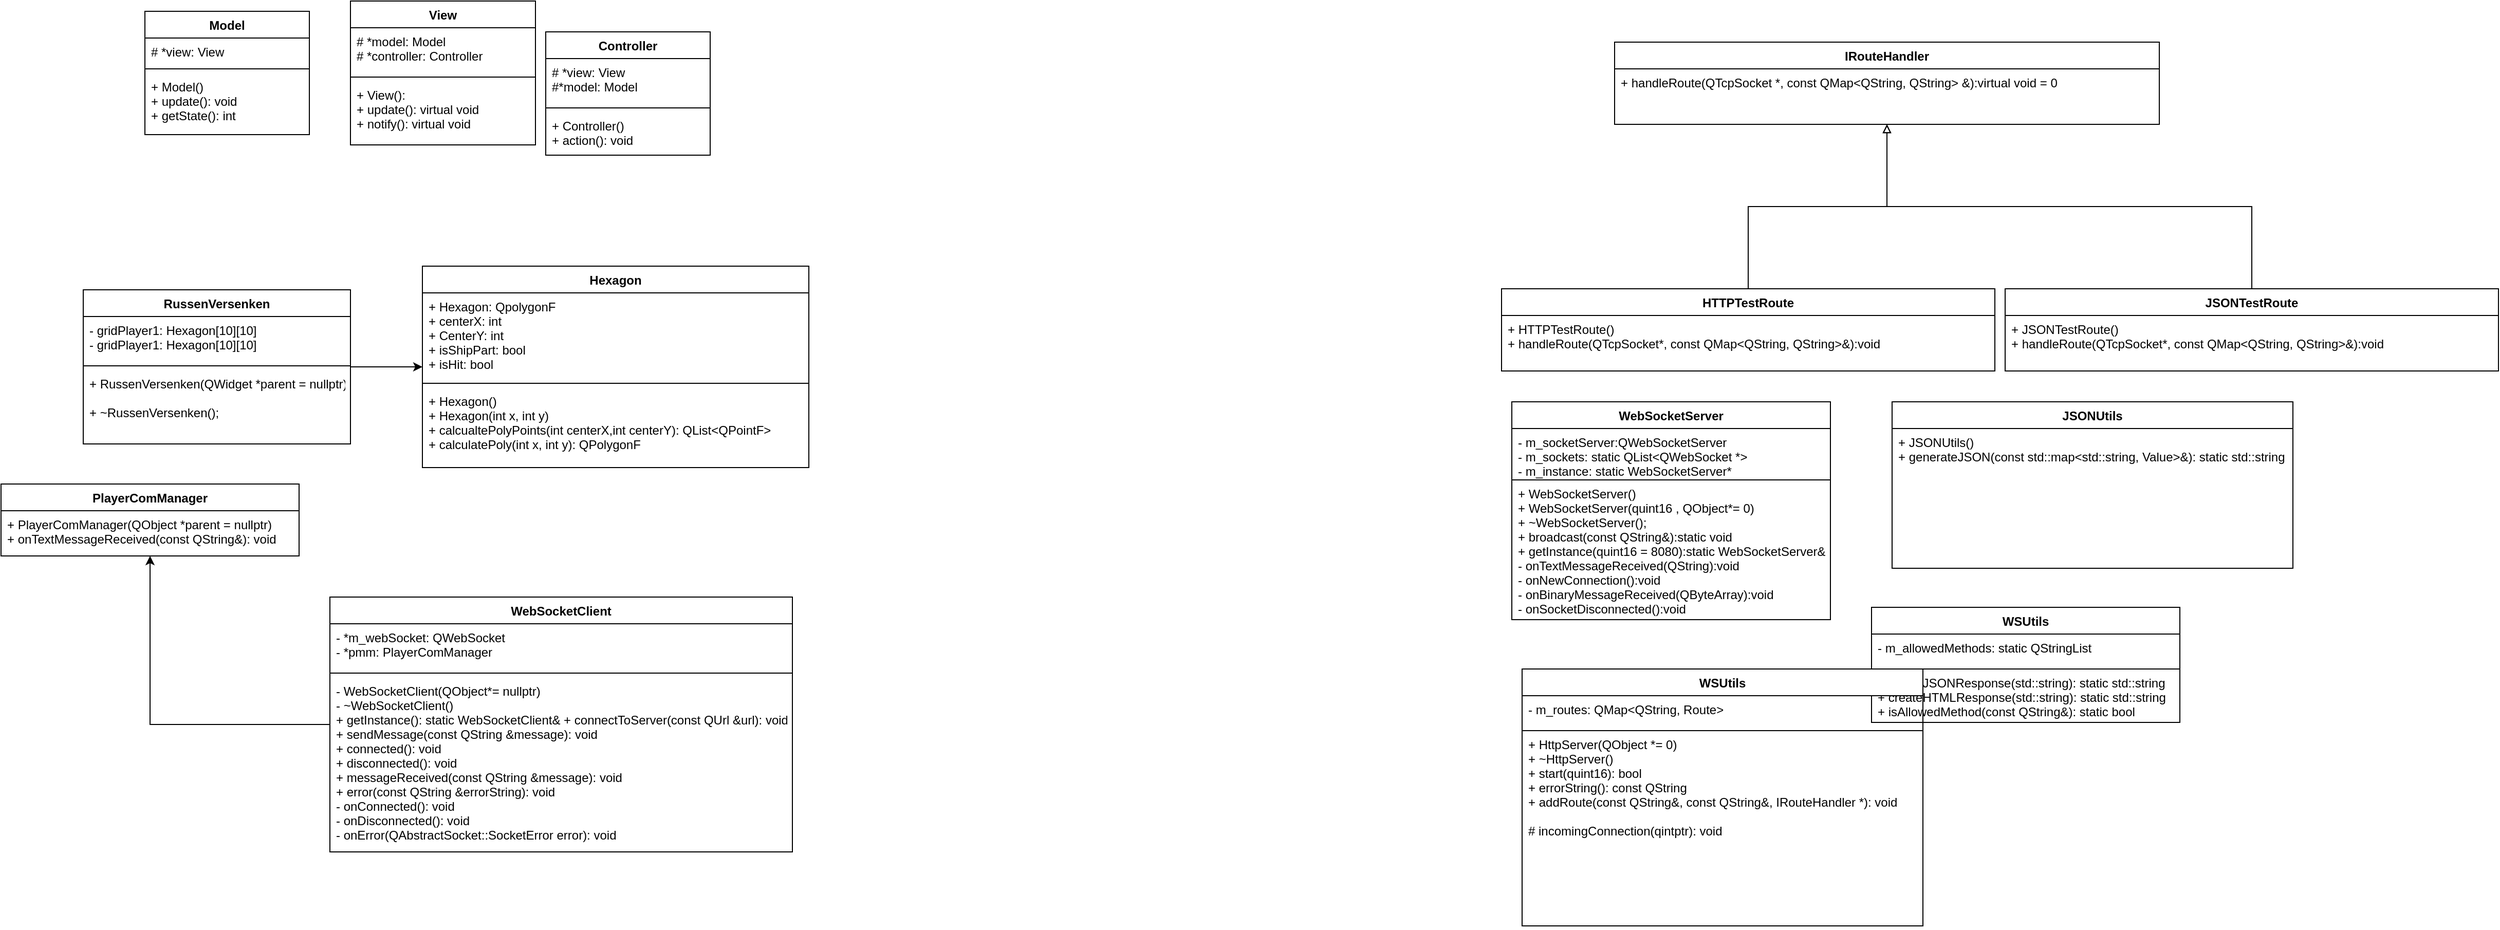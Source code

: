 <mxfile version="20.4.1" type="device"><diagram id="C5RBs43oDa-KdzZeNtuy" name="Page-1"><mxGraphModel dx="1160" dy="779" grid="1" gridSize="10" guides="1" tooltips="1" connect="1" arrows="1" fold="1" page="1" pageScale="1" pageWidth="827" pageHeight="1169" math="0" shadow="0"><root><mxCell id="WIyWlLk6GJQsqaUBKTNV-0"/><mxCell id="WIyWlLk6GJQsqaUBKTNV-1" parent="WIyWlLk6GJQsqaUBKTNV-0"/><mxCell id="WUaCyGji0vUc6YbuWgMS-0" value="Model" style="swimlane;fontStyle=1;align=center;verticalAlign=top;childLayout=stackLayout;horizontal=1;startSize=26;horizontalStack=0;resizeParent=1;resizeParentMax=0;resizeLast=0;collapsible=1;marginBottom=0;" vertex="1" parent="WIyWlLk6GJQsqaUBKTNV-1"><mxGeometry x="160" y="100" width="160" height="120" as="geometry"/></mxCell><mxCell id="WUaCyGji0vUc6YbuWgMS-1" value="# *view: View &#xA;&#xA;&#xA;&#xA;&#xA;&#xA;" style="text;strokeColor=none;fillColor=none;align=left;verticalAlign=top;spacingLeft=4;spacingRight=4;overflow=hidden;rotatable=0;points=[[0,0.5],[1,0.5]];portConstraint=eastwest;" vertex="1" parent="WUaCyGji0vUc6YbuWgMS-0"><mxGeometry y="26" width="160" height="26" as="geometry"/></mxCell><mxCell id="WUaCyGji0vUc6YbuWgMS-2" value="" style="line;strokeWidth=1;fillColor=none;align=left;verticalAlign=middle;spacingTop=-1;spacingLeft=3;spacingRight=3;rotatable=0;labelPosition=right;points=[];portConstraint=eastwest;strokeColor=inherit;" vertex="1" parent="WUaCyGji0vUc6YbuWgMS-0"><mxGeometry y="52" width="160" height="8" as="geometry"/></mxCell><mxCell id="WUaCyGji0vUc6YbuWgMS-3" value="+ Model()&#xA;    + update(): void &#xA;    + getState(): int " style="text;strokeColor=none;fillColor=none;align=left;verticalAlign=top;spacingLeft=4;spacingRight=4;overflow=hidden;rotatable=0;points=[[0,0.5],[1,0.5]];portConstraint=eastwest;" vertex="1" parent="WUaCyGji0vUc6YbuWgMS-0"><mxGeometry y="60" width="160" height="60" as="geometry"/></mxCell><mxCell id="WUaCyGji0vUc6YbuWgMS-4" value="Controller" style="swimlane;fontStyle=1;align=center;verticalAlign=top;childLayout=stackLayout;horizontal=1;startSize=26;horizontalStack=0;resizeParent=1;resizeParentMax=0;resizeLast=0;collapsible=1;marginBottom=0;" vertex="1" parent="WIyWlLk6GJQsqaUBKTNV-1"><mxGeometry x="550" y="120" width="160" height="120" as="geometry"/></mxCell><mxCell id="WUaCyGji0vUc6YbuWgMS-5" value="# *view: View &#xA;#*model: Model " style="text;strokeColor=none;fillColor=none;align=left;verticalAlign=top;spacingLeft=4;spacingRight=4;overflow=hidden;rotatable=0;points=[[0,0.5],[1,0.5]];portConstraint=eastwest;" vertex="1" parent="WUaCyGji0vUc6YbuWgMS-4"><mxGeometry y="26" width="160" height="44" as="geometry"/></mxCell><mxCell id="WUaCyGji0vUc6YbuWgMS-6" value="" style="line;strokeWidth=1;fillColor=none;align=left;verticalAlign=middle;spacingTop=-1;spacingLeft=3;spacingRight=3;rotatable=0;labelPosition=right;points=[];portConstraint=eastwest;strokeColor=inherit;" vertex="1" parent="WUaCyGji0vUc6YbuWgMS-4"><mxGeometry y="70" width="160" height="8" as="geometry"/></mxCell><mxCell id="WUaCyGji0vUc6YbuWgMS-7" value="+ Controller()&#xA;+ action(): void " style="text;strokeColor=none;fillColor=none;align=left;verticalAlign=top;spacingLeft=4;spacingRight=4;overflow=hidden;rotatable=0;points=[[0,0.5],[1,0.5]];portConstraint=eastwest;" vertex="1" parent="WUaCyGji0vUc6YbuWgMS-4"><mxGeometry y="78" width="160" height="42" as="geometry"/></mxCell><mxCell id="WUaCyGji0vUc6YbuWgMS-8" value="View" style="swimlane;fontStyle=1;align=center;verticalAlign=top;childLayout=stackLayout;horizontal=1;startSize=26;horizontalStack=0;resizeParent=1;resizeParentMax=0;resizeLast=0;collapsible=1;marginBottom=0;" vertex="1" parent="WIyWlLk6GJQsqaUBKTNV-1"><mxGeometry x="360" y="90" width="180" height="140" as="geometry"/></mxCell><mxCell id="WUaCyGji0vUc6YbuWgMS-9" value="# *model: Model &#xA;# *controller: Controller" style="text;strokeColor=none;fillColor=none;align=left;verticalAlign=top;spacingLeft=4;spacingRight=4;overflow=hidden;rotatable=0;points=[[0,0.5],[1,0.5]];portConstraint=eastwest;" vertex="1" parent="WUaCyGji0vUc6YbuWgMS-8"><mxGeometry y="26" width="180" height="44" as="geometry"/></mxCell><mxCell id="WUaCyGji0vUc6YbuWgMS-10" value="" style="line;strokeWidth=1;fillColor=none;align=left;verticalAlign=middle;spacingTop=-1;spacingLeft=3;spacingRight=3;rotatable=0;labelPosition=right;points=[];portConstraint=eastwest;strokeColor=inherit;" vertex="1" parent="WUaCyGji0vUc6YbuWgMS-8"><mxGeometry y="70" width="180" height="8" as="geometry"/></mxCell><mxCell id="WUaCyGji0vUc6YbuWgMS-11" value="+ View():&#xA;+ update(): virtual void&#xA;+ notify(): virtual void " style="text;strokeColor=none;fillColor=none;align=left;verticalAlign=top;spacingLeft=4;spacingRight=4;overflow=hidden;rotatable=0;points=[[0,0.5],[1,0.5]];portConstraint=eastwest;" vertex="1" parent="WUaCyGji0vUc6YbuWgMS-8"><mxGeometry y="78" width="180" height="62" as="geometry"/></mxCell><mxCell id="WUaCyGji0vUc6YbuWgMS-50" style="edgeStyle=orthogonalEdgeStyle;rounded=0;orthogonalLoop=1;jettySize=auto;html=1;endArrow=classic;endFill=1;" edge="1" parent="WIyWlLk6GJQsqaUBKTNV-1" source="WUaCyGji0vUc6YbuWgMS-12" target="WUaCyGji0vUc6YbuWgMS-16"><mxGeometry relative="1" as="geometry"/></mxCell><mxCell id="WUaCyGji0vUc6YbuWgMS-12" value="RussenVersenken" style="swimlane;fontStyle=1;align=center;verticalAlign=top;childLayout=stackLayout;horizontal=1;startSize=26;horizontalStack=0;resizeParent=1;resizeParentMax=0;resizeLast=0;collapsible=1;marginBottom=0;" vertex="1" parent="WIyWlLk6GJQsqaUBKTNV-1"><mxGeometry x="100" y="371" width="260" height="150" as="geometry"/></mxCell><mxCell id="WUaCyGji0vUc6YbuWgMS-13" value="- gridPlayer1: Hexagon[10][10]&#xA;- gridPlayer1: Hexagon[10][10]" style="text;strokeColor=none;fillColor=none;align=left;verticalAlign=top;spacingLeft=4;spacingRight=4;overflow=hidden;rotatable=0;points=[[0,0.5],[1,0.5]];portConstraint=eastwest;" vertex="1" parent="WUaCyGji0vUc6YbuWgMS-12"><mxGeometry y="26" width="260" height="44" as="geometry"/></mxCell><mxCell id="WUaCyGji0vUc6YbuWgMS-14" value="" style="line;strokeWidth=1;fillColor=none;align=left;verticalAlign=middle;spacingTop=-1;spacingLeft=3;spacingRight=3;rotatable=0;labelPosition=right;points=[];portConstraint=eastwest;strokeColor=inherit;" vertex="1" parent="WUaCyGji0vUc6YbuWgMS-12"><mxGeometry y="70" width="260" height="8" as="geometry"/></mxCell><mxCell id="WUaCyGji0vUc6YbuWgMS-15" value="+ RussenVersenken(QWidget *parent = nullptr);&#xA;&#xA;    + ~RussenVersenken();" style="text;strokeColor=none;fillColor=none;align=left;verticalAlign=top;spacingLeft=4;spacingRight=4;overflow=hidden;rotatable=0;points=[[0,0.5],[1,0.5]];portConstraint=eastwest;" vertex="1" parent="WUaCyGji0vUc6YbuWgMS-12"><mxGeometry y="78" width="260" height="72" as="geometry"/></mxCell><mxCell id="WUaCyGji0vUc6YbuWgMS-16" value="Hexagon" style="swimlane;fontStyle=1;align=center;verticalAlign=top;childLayout=stackLayout;horizontal=1;startSize=26;horizontalStack=0;resizeParent=1;resizeParentMax=0;resizeLast=0;collapsible=1;marginBottom=0;" vertex="1" parent="WIyWlLk6GJQsqaUBKTNV-1"><mxGeometry x="430" y="348" width="376" height="196" as="geometry"/></mxCell><mxCell id="WUaCyGji0vUc6YbuWgMS-17" value="+ Hexagon: QpolygonF&#xA;+ centerX: int&#xA;+ CenterY: int&#xA;+ isShipPart: bool&#xA;+ isHit: bool&#xA;" style="text;strokeColor=none;fillColor=none;align=left;verticalAlign=top;spacingLeft=4;spacingRight=4;overflow=hidden;rotatable=0;points=[[0,0.5],[1,0.5]];portConstraint=eastwest;" vertex="1" parent="WUaCyGji0vUc6YbuWgMS-16"><mxGeometry y="26" width="376" height="84" as="geometry"/></mxCell><mxCell id="WUaCyGji0vUc6YbuWgMS-18" value="" style="line;strokeWidth=1;fillColor=none;align=left;verticalAlign=middle;spacingTop=-1;spacingLeft=3;spacingRight=3;rotatable=0;labelPosition=right;points=[];portConstraint=eastwest;strokeColor=inherit;" vertex="1" parent="WUaCyGji0vUc6YbuWgMS-16"><mxGeometry y="110" width="376" height="8" as="geometry"/></mxCell><mxCell id="WUaCyGji0vUc6YbuWgMS-19" value="+ Hexagon()&#xA;+ Hexagon(int x, int y)&#xA;+ calcualtePolyPoints(int centerX,int centerY): QList&lt;QPointF&gt;&#xA;+ calculatePoly(int x, int y): QPolygonF &#xA;" style="text;strokeColor=none;fillColor=none;align=left;verticalAlign=top;spacingLeft=4;spacingRight=4;overflow=hidden;rotatable=0;points=[[0,0.5],[1,0.5]];portConstraint=eastwest;fontStyle=0" vertex="1" parent="WUaCyGji0vUc6YbuWgMS-16"><mxGeometry y="118" width="376" height="78" as="geometry"/></mxCell><mxCell id="WUaCyGji0vUc6YbuWgMS-37" style="edgeStyle=orthogonalEdgeStyle;rounded=0;orthogonalLoop=1;jettySize=auto;html=1;exitX=0.5;exitY=0;exitDx=0;exitDy=0;entryX=0.5;entryY=1;entryDx=0;entryDy=0;endArrow=block;endFill=0;" edge="1" parent="WIyWlLk6GJQsqaUBKTNV-1" source="WUaCyGji0vUc6YbuWgMS-24" target="WUaCyGji0vUc6YbuWgMS-32"><mxGeometry relative="1" as="geometry"/></mxCell><mxCell id="WUaCyGji0vUc6YbuWgMS-24" value="HTTPTestRoute" style="swimlane;fontStyle=1;childLayout=stackLayout;horizontal=1;startSize=26;fillColor=default;horizontalStack=0;resizeParent=1;resizeParentMax=0;resizeLast=0;collapsible=1;marginBottom=0;verticalAlign=top;" vertex="1" parent="WIyWlLk6GJQsqaUBKTNV-1"><mxGeometry x="1480" y="370" width="480" height="80" as="geometry"/></mxCell><mxCell id="WUaCyGji0vUc6YbuWgMS-25" value="+ HTTPTestRoute()&#xA;    + handleRoute(QTcpSocket*, const QMap&lt;QString, QString&gt;&amp;):void" style="text;strokeColor=none;fillColor=none;align=left;verticalAlign=top;spacingLeft=4;spacingRight=4;overflow=hidden;rotatable=0;points=[[0,0.5],[1,0.5]];portConstraint=eastwest;" vertex="1" parent="WUaCyGji0vUc6YbuWgMS-24"><mxGeometry y="26" width="480" height="54" as="geometry"/></mxCell><mxCell id="WUaCyGji0vUc6YbuWgMS-32" value="IRouteHandler" style="swimlane;fontStyle=1;childLayout=stackLayout;horizontal=1;startSize=26;fillColor=default;horizontalStack=0;resizeParent=1;resizeParentMax=0;resizeLast=0;collapsible=1;marginBottom=0;verticalAlign=top;" vertex="1" parent="WIyWlLk6GJQsqaUBKTNV-1"><mxGeometry x="1590" y="130" width="530" height="80" as="geometry"/></mxCell><mxCell id="WUaCyGji0vUc6YbuWgMS-33" value="+ handleRoute(QTcpSocket *, const QMap&lt;QString, QString&gt; &amp;):virtual void = 0" style="text;strokeColor=none;fillColor=none;align=left;verticalAlign=top;spacingLeft=4;spacingRight=4;overflow=hidden;rotatable=0;points=[[0,0.5],[1,0.5]];portConstraint=eastwest;" vertex="1" parent="WUaCyGji0vUc6YbuWgMS-32"><mxGeometry y="26" width="530" height="54" as="geometry"/></mxCell><mxCell id="WUaCyGji0vUc6YbuWgMS-36" style="edgeStyle=orthogonalEdgeStyle;rounded=0;orthogonalLoop=1;jettySize=auto;html=1;exitX=0.5;exitY=0;exitDx=0;exitDy=0;entryX=0.5;entryY=1;entryDx=0;entryDy=0;endArrow=block;endFill=0;" edge="1" parent="WIyWlLk6GJQsqaUBKTNV-1" source="WUaCyGji0vUc6YbuWgMS-34" target="WUaCyGji0vUc6YbuWgMS-32"><mxGeometry relative="1" as="geometry"/></mxCell><mxCell id="WUaCyGji0vUc6YbuWgMS-34" value="JSONTestRoute" style="swimlane;fontStyle=1;childLayout=stackLayout;horizontal=1;startSize=26;fillColor=default;horizontalStack=0;resizeParent=1;resizeParentMax=0;resizeLast=0;collapsible=1;marginBottom=0;verticalAlign=top;" vertex="1" parent="WIyWlLk6GJQsqaUBKTNV-1"><mxGeometry x="1970" y="370" width="480" height="80" as="geometry"/></mxCell><mxCell id="WUaCyGji0vUc6YbuWgMS-35" value="+ JSONTestRoute()&#xA;    + handleRoute(QTcpSocket*, const QMap&lt;QString, QString&gt;&amp;):void" style="text;strokeColor=none;fillColor=none;align=left;verticalAlign=top;spacingLeft=4;spacingRight=4;overflow=hidden;rotatable=0;points=[[0,0.5],[1,0.5]];portConstraint=eastwest;" vertex="1" parent="WUaCyGji0vUc6YbuWgMS-34"><mxGeometry y="26" width="480" height="54" as="geometry"/></mxCell><mxCell id="WUaCyGji0vUc6YbuWgMS-38" value="WebSocketServer" style="swimlane;fontStyle=1;childLayout=stackLayout;horizontal=1;startSize=26;fillColor=default;horizontalStack=0;resizeParent=1;resizeParentMax=0;resizeLast=0;collapsible=1;marginBottom=0;verticalAlign=top;" vertex="1" parent="WIyWlLk6GJQsqaUBKTNV-1"><mxGeometry x="1490" y="480" width="310" height="212" as="geometry"/></mxCell><mxCell id="WUaCyGji0vUc6YbuWgMS-40" value="- m_socketServer:QWebSocketServer &#xA;- m_sockets: static QList&lt;QWebSocket *&gt; &#xA;- m_instance: static WebSocketServer* " style="text;strokeColor=default;fillColor=none;align=left;verticalAlign=top;spacingLeft=4;spacingRight=4;overflow=hidden;rotatable=0;points=[[0,0.5],[1,0.5]];portConstraint=eastwest;" vertex="1" parent="WUaCyGji0vUc6YbuWgMS-38"><mxGeometry y="26" width="310" height="50" as="geometry"/></mxCell><mxCell id="WUaCyGji0vUc6YbuWgMS-39" value="+ WebSocketServer()&#xA;    + WebSocketServer(quint16 , QObject*= 0)&#xA;+ ~WebSocketServer();&#xA;+ broadcast(const QString&amp;):static void&#xA;+ getInstance(quint16 = 8080):static WebSocketServer&amp;&#xA;- onTextMessageReceived(QString):void&#xA;- onNewConnection():void&#xA;- onBinaryMessageReceived(QByteArray):void &#xA;- onSocketDisconnected():void " style="text;strokeColor=none;fillColor=none;align=left;verticalAlign=top;spacingLeft=4;spacingRight=4;overflow=hidden;rotatable=0;points=[[0,0.5],[1,0.5]];portConstraint=eastwest;" vertex="1" parent="WUaCyGji0vUc6YbuWgMS-38"><mxGeometry y="76" width="310" height="136" as="geometry"/></mxCell><mxCell id="WUaCyGji0vUc6YbuWgMS-41" value="JSONUtils" style="swimlane;fontStyle=1;childLayout=stackLayout;horizontal=1;startSize=26;fillColor=default;horizontalStack=0;resizeParent=1;resizeParentMax=0;resizeLast=0;collapsible=1;marginBottom=0;verticalAlign=top;" vertex="1" parent="WIyWlLk6GJQsqaUBKTNV-1"><mxGeometry x="1860" y="480" width="390" height="162" as="geometry"/></mxCell><mxCell id="WUaCyGji0vUc6YbuWgMS-43" value="+ JSONUtils()&#xA;+ generateJSON(const std::map&lt;std::string, Value&gt;&amp;): static std::string " style="text;strokeColor=none;fillColor=none;align=left;verticalAlign=top;spacingLeft=4;spacingRight=4;overflow=hidden;rotatable=0;points=[[0,0.5],[1,0.5]];portConstraint=eastwest;" vertex="1" parent="WUaCyGji0vUc6YbuWgMS-41"><mxGeometry y="26" width="390" height="136" as="geometry"/></mxCell><mxCell id="WUaCyGji0vUc6YbuWgMS-44" value="WSUtils" style="swimlane;fontStyle=1;childLayout=stackLayout;horizontal=1;startSize=26;fillColor=default;horizontalStack=0;resizeParent=1;resizeParentMax=0;resizeLast=0;collapsible=1;marginBottom=0;verticalAlign=top;" vertex="1" parent="WIyWlLk6GJQsqaUBKTNV-1"><mxGeometry x="1840" y="680" width="300" height="112" as="geometry"/></mxCell><mxCell id="WUaCyGji0vUc6YbuWgMS-45" value="- m_allowedMethods: static QStringList " style="text;strokeColor=default;fillColor=none;align=left;verticalAlign=top;spacingLeft=4;spacingRight=4;overflow=hidden;rotatable=0;points=[[0,0.5],[1,0.5]];portConstraint=eastwest;" vertex="1" parent="WUaCyGji0vUc6YbuWgMS-44"><mxGeometry y="26" width="300" height="34" as="geometry"/></mxCell><mxCell id="WUaCyGji0vUc6YbuWgMS-46" value="+ createJSONResponse(std::string): static std::string&#xA;+ createHTMLResponse(std::string): static std::string&#xA;+ isAllowedMethod(const QString&amp;): static bool " style="text;strokeColor=none;fillColor=none;align=left;verticalAlign=top;spacingLeft=4;spacingRight=4;overflow=hidden;rotatable=0;points=[[0,0.5],[1,0.5]];portConstraint=eastwest;" vertex="1" parent="WUaCyGji0vUc6YbuWgMS-44"><mxGeometry y="60" width="300" height="52" as="geometry"/></mxCell><mxCell id="WUaCyGji0vUc6YbuWgMS-47" value="WSUtils" style="swimlane;fontStyle=1;childLayout=stackLayout;horizontal=1;startSize=26;fillColor=default;horizontalStack=0;resizeParent=1;resizeParentMax=0;resizeLast=0;collapsible=1;marginBottom=0;verticalAlign=top;" vertex="1" parent="WIyWlLk6GJQsqaUBKTNV-1"><mxGeometry x="1500" y="740" width="390" height="250" as="geometry"/></mxCell><mxCell id="WUaCyGji0vUc6YbuWgMS-48" value="- m_routes: QMap&lt;QString, Route&gt; " style="text;strokeColor=default;fillColor=none;align=left;verticalAlign=top;spacingLeft=4;spacingRight=4;overflow=hidden;rotatable=0;points=[[0,0.5],[1,0.5]];portConstraint=eastwest;" vertex="1" parent="WUaCyGji0vUc6YbuWgMS-47"><mxGeometry y="26" width="390" height="34" as="geometry"/></mxCell><mxCell id="WUaCyGji0vUc6YbuWgMS-49" value="+ HttpServer(QObject *= 0)&#xA;+ ~HttpServer()&#xA;+ start(quint16): bool &#xA;+ errorString(): const QString &#xA;+ addRoute(const QString&amp;, const QString&amp;, IRouteHandler *): void &#xA;&#xA;# incomingConnection(qintptr): void " style="text;strokeColor=none;fillColor=none;align=left;verticalAlign=top;spacingLeft=4;spacingRight=4;overflow=hidden;rotatable=0;points=[[0,0.5],[1,0.5]];portConstraint=eastwest;" vertex="1" parent="WUaCyGji0vUc6YbuWgMS-47"><mxGeometry y="60" width="390" height="190" as="geometry"/></mxCell><mxCell id="WUaCyGji0vUc6YbuWgMS-52" value="PlayerComManager" style="swimlane;fontStyle=1;align=center;verticalAlign=top;childLayout=stackLayout;horizontal=1;startSize=26;horizontalStack=0;resizeParent=1;resizeParentMax=0;resizeLast=0;collapsible=1;marginBottom=0;" vertex="1" parent="WIyWlLk6GJQsqaUBKTNV-1"><mxGeometry x="20" y="560" width="290" height="70" as="geometry"/></mxCell><mxCell id="WUaCyGji0vUc6YbuWgMS-53" value="+ PlayerComManager(QObject *parent = nullptr)&#xA;+ onTextMessageReceived(const QString&amp;): void " style="text;strokeColor=none;fillColor=none;align=left;verticalAlign=top;spacingLeft=4;spacingRight=4;overflow=hidden;rotatable=0;points=[[0,0.5],[1,0.5]];portConstraint=eastwest;" vertex="1" parent="WUaCyGji0vUc6YbuWgMS-52"><mxGeometry y="26" width="290" height="44" as="geometry"/></mxCell><mxCell id="WUaCyGji0vUc6YbuWgMS-60" style="edgeStyle=orthogonalEdgeStyle;rounded=0;orthogonalLoop=1;jettySize=auto;html=1;exitX=0;exitY=0.5;exitDx=0;exitDy=0;endArrow=classic;endFill=1;" edge="1" parent="WIyWlLk6GJQsqaUBKTNV-1" source="WUaCyGji0vUc6YbuWgMS-56" target="WUaCyGji0vUc6YbuWgMS-52"><mxGeometry relative="1" as="geometry"/></mxCell><mxCell id="WUaCyGji0vUc6YbuWgMS-56" value="WebSocketClient" style="swimlane;fontStyle=1;align=center;verticalAlign=top;childLayout=stackLayout;horizontal=1;startSize=26;horizontalStack=0;resizeParent=1;resizeParentMax=0;resizeLast=0;collapsible=1;marginBottom=0;" vertex="1" parent="WIyWlLk6GJQsqaUBKTNV-1"><mxGeometry x="340" y="670" width="450" height="248" as="geometry"/></mxCell><mxCell id="WUaCyGji0vUc6YbuWgMS-57" value="- *m_webSocket: QWebSocket &#xA;    - *pmm: PlayerComManager " style="text;strokeColor=none;fillColor=none;align=left;verticalAlign=top;spacingLeft=4;spacingRight=4;overflow=hidden;rotatable=0;points=[[0,0.5],[1,0.5]];portConstraint=eastwest;" vertex="1" parent="WUaCyGji0vUc6YbuWgMS-56"><mxGeometry y="26" width="450" height="44" as="geometry"/></mxCell><mxCell id="WUaCyGji0vUc6YbuWgMS-58" value="" style="line;strokeWidth=1;fillColor=none;align=left;verticalAlign=middle;spacingTop=-1;spacingLeft=3;spacingRight=3;rotatable=0;labelPosition=right;points=[];portConstraint=eastwest;strokeColor=inherit;" vertex="1" parent="WUaCyGji0vUc6YbuWgMS-56"><mxGeometry y="70" width="450" height="8" as="geometry"/></mxCell><mxCell id="WUaCyGji0vUc6YbuWgMS-59" value="- WebSocketClient(QObject*= nullptr)&#xA;    - ~WebSocketClient()&#xA;+ getInstance(): static WebSocketClient&amp;    + connectToServer(const QUrl &amp;url): void &#xA;    + sendMessage(const QString &amp;message): void &#xA;    + connected(): void &#xA;    + disconnected(): void &#xA;    + messageReceived(const QString &amp;message): void &#xA;    + error(const QString &amp;errorString): void &#xA;    - onConnected(): void &#xA;    - onDisconnected(): void &#xA;    - onError(QAbstractSocket::SocketError error): void " style="text;strokeColor=none;fillColor=none;align=left;verticalAlign=top;spacingLeft=4;spacingRight=4;overflow=hidden;rotatable=0;points=[[0,0.5],[1,0.5]];portConstraint=eastwest;" vertex="1" parent="WUaCyGji0vUc6YbuWgMS-56"><mxGeometry y="78" width="450" height="170" as="geometry"/></mxCell></root></mxGraphModel></diagram></mxfile>